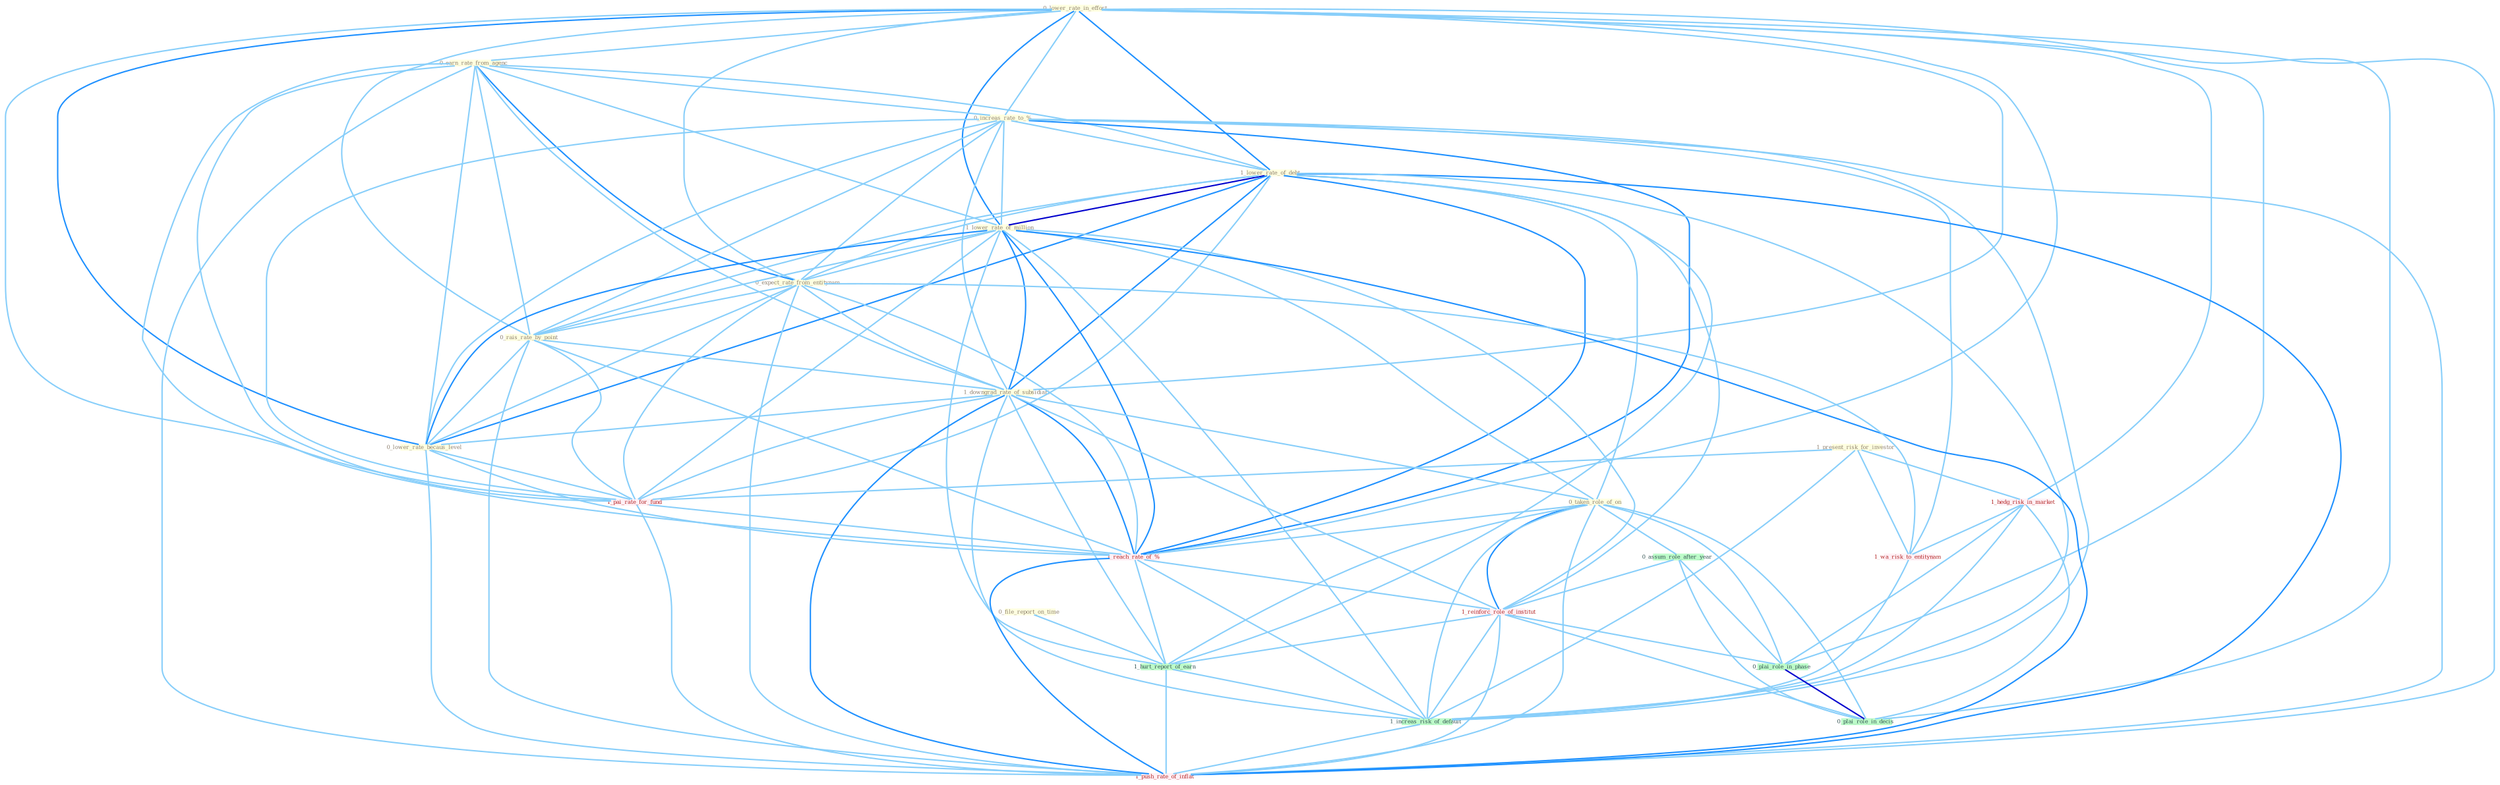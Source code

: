 Graph G{ 
    node
    [shape=polygon,style=filled,width=.5,height=.06,color="#BDFCC9",fixedsize=true,fontsize=4,
    fontcolor="#2f4f4f"];
    {node
    [color="#ffffe0", fontcolor="#8b7d6b"] "0_lower_rate_in_effort " "0_earn_rate_from_agenc " "0_increas_rate_to_% " "1_lower_rate_of_debt " "1_lower_rate_of_million " "0_expect_rate_from_entitynam " "0_rais_rate_by_point " "1_downgrad_rate_of_subsidiari " "1_present_risk_for_investor " "0_lower_rate_becaus_level " "0_file_report_on_time " "0_taken_role_of_on "}
{node [color="#fff0f5", fontcolor="#b22222"] "1_hedg_risk_in_market " "1_pai_rate_for_fund " "1_reach_rate_of_% " "1_reinforc_role_of_institut " "1_wa_risk_to_entitynam " "1_push_rate_of_inflat "}
edge [color="#B0E2FF"];

	"0_lower_rate_in_effort " -- "0_earn_rate_from_agenc " [w="1", color="#87cefa" ];
	"0_lower_rate_in_effort " -- "0_increas_rate_to_% " [w="1", color="#87cefa" ];
	"0_lower_rate_in_effort " -- "1_lower_rate_of_debt " [w="2", color="#1e90ff" , len=0.8];
	"0_lower_rate_in_effort " -- "1_lower_rate_of_million " [w="2", color="#1e90ff" , len=0.8];
	"0_lower_rate_in_effort " -- "0_expect_rate_from_entitynam " [w="1", color="#87cefa" ];
	"0_lower_rate_in_effort " -- "0_rais_rate_by_point " [w="1", color="#87cefa" ];
	"0_lower_rate_in_effort " -- "1_downgrad_rate_of_subsidiari " [w="1", color="#87cefa" ];
	"0_lower_rate_in_effort " -- "0_lower_rate_becaus_level " [w="2", color="#1e90ff" , len=0.8];
	"0_lower_rate_in_effort " -- "1_hedg_risk_in_market " [w="1", color="#87cefa" ];
	"0_lower_rate_in_effort " -- "1_pai_rate_for_fund " [w="1", color="#87cefa" ];
	"0_lower_rate_in_effort " -- "1_reach_rate_of_% " [w="1", color="#87cefa" ];
	"0_lower_rate_in_effort " -- "0_plai_role_in_phase " [w="1", color="#87cefa" ];
	"0_lower_rate_in_effort " -- "0_plai_role_in_decis " [w="1", color="#87cefa" ];
	"0_lower_rate_in_effort " -- "1_push_rate_of_inflat " [w="1", color="#87cefa" ];
	"0_earn_rate_from_agenc " -- "0_increas_rate_to_% " [w="1", color="#87cefa" ];
	"0_earn_rate_from_agenc " -- "1_lower_rate_of_debt " [w="1", color="#87cefa" ];
	"0_earn_rate_from_agenc " -- "1_lower_rate_of_million " [w="1", color="#87cefa" ];
	"0_earn_rate_from_agenc " -- "0_expect_rate_from_entitynam " [w="2", color="#1e90ff" , len=0.8];
	"0_earn_rate_from_agenc " -- "0_rais_rate_by_point " [w="1", color="#87cefa" ];
	"0_earn_rate_from_agenc " -- "1_downgrad_rate_of_subsidiari " [w="1", color="#87cefa" ];
	"0_earn_rate_from_agenc " -- "0_lower_rate_becaus_level " [w="1", color="#87cefa" ];
	"0_earn_rate_from_agenc " -- "1_pai_rate_for_fund " [w="1", color="#87cefa" ];
	"0_earn_rate_from_agenc " -- "1_reach_rate_of_% " [w="1", color="#87cefa" ];
	"0_earn_rate_from_agenc " -- "1_push_rate_of_inflat " [w="1", color="#87cefa" ];
	"0_increas_rate_to_% " -- "1_lower_rate_of_debt " [w="1", color="#87cefa" ];
	"0_increas_rate_to_% " -- "1_lower_rate_of_million " [w="1", color="#87cefa" ];
	"0_increas_rate_to_% " -- "0_expect_rate_from_entitynam " [w="1", color="#87cefa" ];
	"0_increas_rate_to_% " -- "0_rais_rate_by_point " [w="1", color="#87cefa" ];
	"0_increas_rate_to_% " -- "1_downgrad_rate_of_subsidiari " [w="1", color="#87cefa" ];
	"0_increas_rate_to_% " -- "0_lower_rate_becaus_level " [w="1", color="#87cefa" ];
	"0_increas_rate_to_% " -- "1_pai_rate_for_fund " [w="1", color="#87cefa" ];
	"0_increas_rate_to_% " -- "1_reach_rate_of_% " [w="2", color="#1e90ff" , len=0.8];
	"0_increas_rate_to_% " -- "1_wa_risk_to_entitynam " [w="1", color="#87cefa" ];
	"0_increas_rate_to_% " -- "1_increas_risk_of_default " [w="1", color="#87cefa" ];
	"0_increas_rate_to_% " -- "1_push_rate_of_inflat " [w="1", color="#87cefa" ];
	"1_lower_rate_of_debt " -- "1_lower_rate_of_million " [w="3", color="#0000cd" , len=0.6];
	"1_lower_rate_of_debt " -- "0_expect_rate_from_entitynam " [w="1", color="#87cefa" ];
	"1_lower_rate_of_debt " -- "0_rais_rate_by_point " [w="1", color="#87cefa" ];
	"1_lower_rate_of_debt " -- "1_downgrad_rate_of_subsidiari " [w="2", color="#1e90ff" , len=0.8];
	"1_lower_rate_of_debt " -- "0_lower_rate_becaus_level " [w="2", color="#1e90ff" , len=0.8];
	"1_lower_rate_of_debt " -- "0_taken_role_of_on " [w="1", color="#87cefa" ];
	"1_lower_rate_of_debt " -- "1_pai_rate_for_fund " [w="1", color="#87cefa" ];
	"1_lower_rate_of_debt " -- "1_reach_rate_of_% " [w="2", color="#1e90ff" , len=0.8];
	"1_lower_rate_of_debt " -- "1_reinforc_role_of_institut " [w="1", color="#87cefa" ];
	"1_lower_rate_of_debt " -- "1_hurt_report_of_earn " [w="1", color="#87cefa" ];
	"1_lower_rate_of_debt " -- "1_increas_risk_of_default " [w="1", color="#87cefa" ];
	"1_lower_rate_of_debt " -- "1_push_rate_of_inflat " [w="2", color="#1e90ff" , len=0.8];
	"1_lower_rate_of_million " -- "0_expect_rate_from_entitynam " [w="1", color="#87cefa" ];
	"1_lower_rate_of_million " -- "0_rais_rate_by_point " [w="1", color="#87cefa" ];
	"1_lower_rate_of_million " -- "1_downgrad_rate_of_subsidiari " [w="2", color="#1e90ff" , len=0.8];
	"1_lower_rate_of_million " -- "0_lower_rate_becaus_level " [w="2", color="#1e90ff" , len=0.8];
	"1_lower_rate_of_million " -- "0_taken_role_of_on " [w="1", color="#87cefa" ];
	"1_lower_rate_of_million " -- "1_pai_rate_for_fund " [w="1", color="#87cefa" ];
	"1_lower_rate_of_million " -- "1_reach_rate_of_% " [w="2", color="#1e90ff" , len=0.8];
	"1_lower_rate_of_million " -- "1_reinforc_role_of_institut " [w="1", color="#87cefa" ];
	"1_lower_rate_of_million " -- "1_hurt_report_of_earn " [w="1", color="#87cefa" ];
	"1_lower_rate_of_million " -- "1_increas_risk_of_default " [w="1", color="#87cefa" ];
	"1_lower_rate_of_million " -- "1_push_rate_of_inflat " [w="2", color="#1e90ff" , len=0.8];
	"0_expect_rate_from_entitynam " -- "0_rais_rate_by_point " [w="1", color="#87cefa" ];
	"0_expect_rate_from_entitynam " -- "1_downgrad_rate_of_subsidiari " [w="1", color="#87cefa" ];
	"0_expect_rate_from_entitynam " -- "0_lower_rate_becaus_level " [w="1", color="#87cefa" ];
	"0_expect_rate_from_entitynam " -- "1_pai_rate_for_fund " [w="1", color="#87cefa" ];
	"0_expect_rate_from_entitynam " -- "1_reach_rate_of_% " [w="1", color="#87cefa" ];
	"0_expect_rate_from_entitynam " -- "1_wa_risk_to_entitynam " [w="1", color="#87cefa" ];
	"0_expect_rate_from_entitynam " -- "1_push_rate_of_inflat " [w="1", color="#87cefa" ];
	"0_rais_rate_by_point " -- "1_downgrad_rate_of_subsidiari " [w="1", color="#87cefa" ];
	"0_rais_rate_by_point " -- "0_lower_rate_becaus_level " [w="1", color="#87cefa" ];
	"0_rais_rate_by_point " -- "1_pai_rate_for_fund " [w="1", color="#87cefa" ];
	"0_rais_rate_by_point " -- "1_reach_rate_of_% " [w="1", color="#87cefa" ];
	"0_rais_rate_by_point " -- "1_push_rate_of_inflat " [w="1", color="#87cefa" ];
	"1_downgrad_rate_of_subsidiari " -- "0_lower_rate_becaus_level " [w="1", color="#87cefa" ];
	"1_downgrad_rate_of_subsidiari " -- "0_taken_role_of_on " [w="1", color="#87cefa" ];
	"1_downgrad_rate_of_subsidiari " -- "1_pai_rate_for_fund " [w="1", color="#87cefa" ];
	"1_downgrad_rate_of_subsidiari " -- "1_reach_rate_of_% " [w="2", color="#1e90ff" , len=0.8];
	"1_downgrad_rate_of_subsidiari " -- "1_reinforc_role_of_institut " [w="1", color="#87cefa" ];
	"1_downgrad_rate_of_subsidiari " -- "1_hurt_report_of_earn " [w="1", color="#87cefa" ];
	"1_downgrad_rate_of_subsidiari " -- "1_increas_risk_of_default " [w="1", color="#87cefa" ];
	"1_downgrad_rate_of_subsidiari " -- "1_push_rate_of_inflat " [w="2", color="#1e90ff" , len=0.8];
	"1_present_risk_for_investor " -- "1_hedg_risk_in_market " [w="1", color="#87cefa" ];
	"1_present_risk_for_investor " -- "1_pai_rate_for_fund " [w="1", color="#87cefa" ];
	"1_present_risk_for_investor " -- "1_wa_risk_to_entitynam " [w="1", color="#87cefa" ];
	"1_present_risk_for_investor " -- "1_increas_risk_of_default " [w="1", color="#87cefa" ];
	"0_lower_rate_becaus_level " -- "1_pai_rate_for_fund " [w="1", color="#87cefa" ];
	"0_lower_rate_becaus_level " -- "1_reach_rate_of_% " [w="1", color="#87cefa" ];
	"0_lower_rate_becaus_level " -- "1_push_rate_of_inflat " [w="1", color="#87cefa" ];
	"0_file_report_on_time " -- "1_hurt_report_of_earn " [w="1", color="#87cefa" ];
	"0_taken_role_of_on " -- "0_assum_role_after_year " [w="1", color="#87cefa" ];
	"0_taken_role_of_on " -- "1_reach_rate_of_% " [w="1", color="#87cefa" ];
	"0_taken_role_of_on " -- "1_reinforc_role_of_institut " [w="2", color="#1e90ff" , len=0.8];
	"0_taken_role_of_on " -- "0_plai_role_in_phase " [w="1", color="#87cefa" ];
	"0_taken_role_of_on " -- "1_hurt_report_of_earn " [w="1", color="#87cefa" ];
	"0_taken_role_of_on " -- "1_increas_risk_of_default " [w="1", color="#87cefa" ];
	"0_taken_role_of_on " -- "0_plai_role_in_decis " [w="1", color="#87cefa" ];
	"0_taken_role_of_on " -- "1_push_rate_of_inflat " [w="1", color="#87cefa" ];
	"0_assum_role_after_year " -- "1_reinforc_role_of_institut " [w="1", color="#87cefa" ];
	"0_assum_role_after_year " -- "0_plai_role_in_phase " [w="1", color="#87cefa" ];
	"0_assum_role_after_year " -- "0_plai_role_in_decis " [w="1", color="#87cefa" ];
	"1_hedg_risk_in_market " -- "1_wa_risk_to_entitynam " [w="1", color="#87cefa" ];
	"1_hedg_risk_in_market " -- "0_plai_role_in_phase " [w="1", color="#87cefa" ];
	"1_hedg_risk_in_market " -- "1_increas_risk_of_default " [w="1", color="#87cefa" ];
	"1_hedg_risk_in_market " -- "0_plai_role_in_decis " [w="1", color="#87cefa" ];
	"1_pai_rate_for_fund " -- "1_reach_rate_of_% " [w="1", color="#87cefa" ];
	"1_pai_rate_for_fund " -- "1_push_rate_of_inflat " [w="1", color="#87cefa" ];
	"1_reach_rate_of_% " -- "1_reinforc_role_of_institut " [w="1", color="#87cefa" ];
	"1_reach_rate_of_% " -- "1_hurt_report_of_earn " [w="1", color="#87cefa" ];
	"1_reach_rate_of_% " -- "1_increas_risk_of_default " [w="1", color="#87cefa" ];
	"1_reach_rate_of_% " -- "1_push_rate_of_inflat " [w="2", color="#1e90ff" , len=0.8];
	"1_reinforc_role_of_institut " -- "0_plai_role_in_phase " [w="1", color="#87cefa" ];
	"1_reinforc_role_of_institut " -- "1_hurt_report_of_earn " [w="1", color="#87cefa" ];
	"1_reinforc_role_of_institut " -- "1_increas_risk_of_default " [w="1", color="#87cefa" ];
	"1_reinforc_role_of_institut " -- "0_plai_role_in_decis " [w="1", color="#87cefa" ];
	"1_reinforc_role_of_institut " -- "1_push_rate_of_inflat " [w="1", color="#87cefa" ];
	"1_wa_risk_to_entitynam " -- "1_increas_risk_of_default " [w="1", color="#87cefa" ];
	"0_plai_role_in_phase " -- "0_plai_role_in_decis " [w="3", color="#0000cd" , len=0.6];
	"1_hurt_report_of_earn " -- "1_increas_risk_of_default " [w="1", color="#87cefa" ];
	"1_hurt_report_of_earn " -- "1_push_rate_of_inflat " [w="1", color="#87cefa" ];
	"1_increas_risk_of_default " -- "1_push_rate_of_inflat " [w="1", color="#87cefa" ];
}